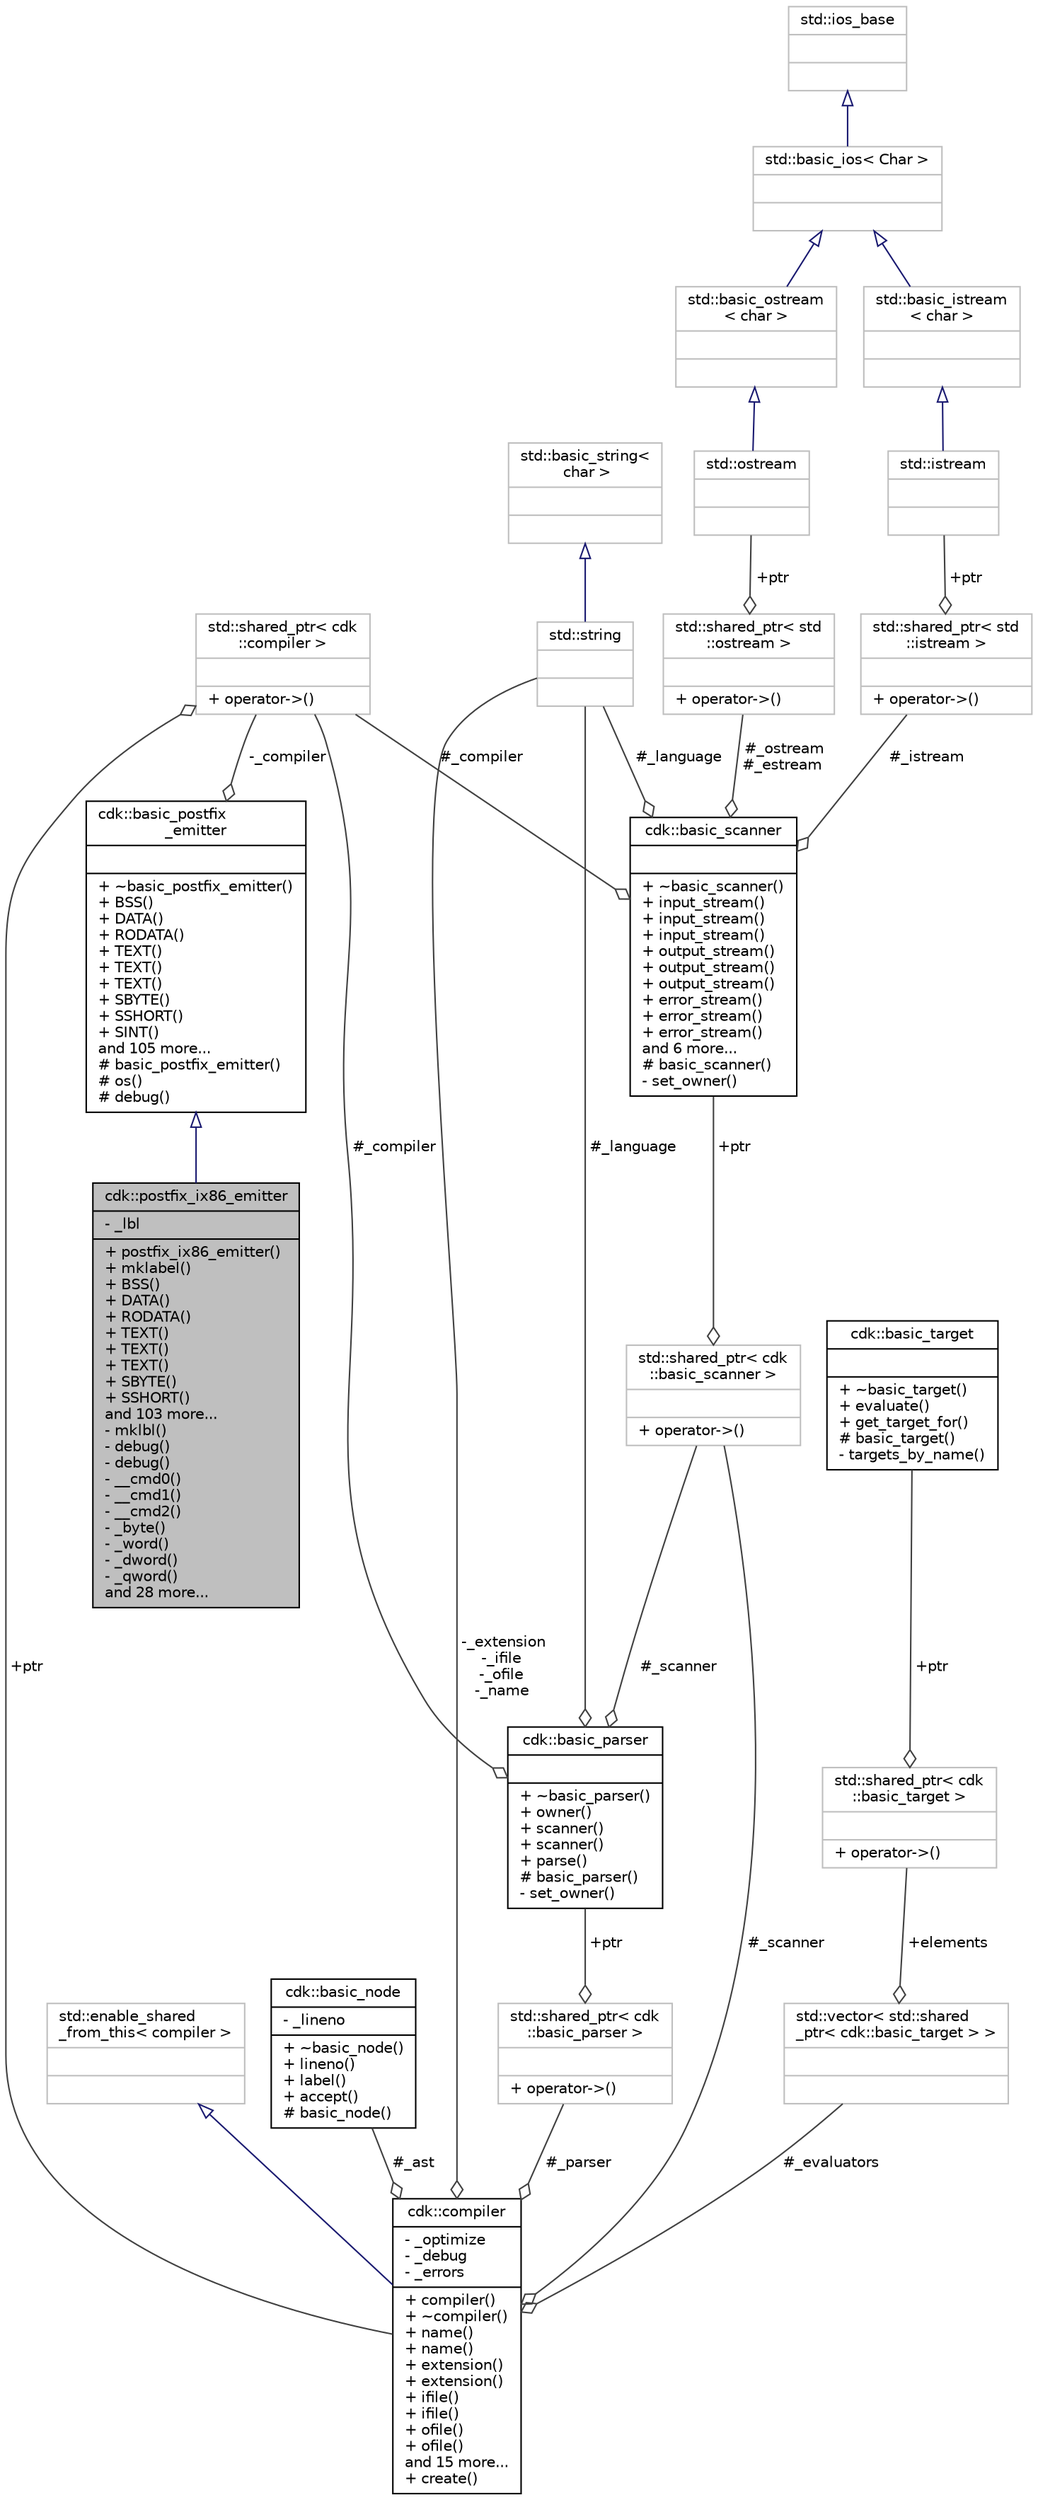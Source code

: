 digraph "cdk::postfix_ix86_emitter"
{
 // INTERACTIVE_SVG=YES
 // LATEX_PDF_SIZE
  edge [fontname="Helvetica",fontsize="10",labelfontname="Helvetica",labelfontsize="10"];
  node [fontname="Helvetica",fontsize="10",shape=record];
  Node1 [label="{cdk::postfix_ix86_emitter\n|- _lbl\l|+ postfix_ix86_emitter()\l+ mklabel()\l+ BSS()\l+ DATA()\l+ RODATA()\l+ TEXT()\l+ TEXT()\l+ TEXT()\l+ SBYTE()\l+ SSHORT()\land 103 more...\l- mklbl()\l- debug()\l- debug()\l- __cmd0()\l- __cmd1()\l- __cmd2()\l- _byte()\l- _word()\l- _dword()\l- _qword()\land 28 more...\l}",height=0.2,width=0.4,color="black", fillcolor="grey75", style="filled", fontcolor="black",tooltip=" "];
  Node2 -> Node1 [dir="back",color="midnightblue",fontsize="10",style="solid",arrowtail="onormal"];
  Node2 [label="{cdk::basic_postfix\l_emitter\n||+ ~basic_postfix_emitter()\l+ BSS()\l+ DATA()\l+ RODATA()\l+ TEXT()\l+ TEXT()\l+ TEXT()\l+ SBYTE()\l+ SSHORT()\l+ SINT()\land 105 more...\l# basic_postfix_emitter()\l# os()\l# debug()\l}",height=0.2,width=0.4,color="black", fillcolor="white", style="filled",URL="$classcdk_1_1basic__postfix__emitter.html",tooltip=" "];
  Node3 -> Node2 [color="grey25",fontsize="10",style="solid",label=" -_compiler" ,arrowhead="odiamond"];
  Node3 [label="{std::shared_ptr\< cdk\l::compiler \>\n||+ operator-\>()\l}",height=0.2,width=0.4,color="grey75", fillcolor="white", style="filled",tooltip=" "];
  Node4 -> Node3 [color="grey25",fontsize="10",style="solid",label=" +ptr" ,arrowhead="odiamond"];
  Node4 [label="{cdk::compiler\n|- _optimize\l- _debug\l- _errors\l|+ compiler()\l+ ~compiler()\l+ name()\l+ name()\l+ extension()\l+ extension()\l+ ifile()\l+ ifile()\l+ ofile()\l+ ofile()\land 15 more...\l+ create()\l}",height=0.2,width=0.4,color="black", fillcolor="white", style="filled",URL="$classcdk_1_1compiler.html",tooltip=" "];
  Node5 -> Node4 [dir="back",color="midnightblue",fontsize="10",style="solid",arrowtail="onormal"];
  Node5 [label="{std::enable_shared\l_from_this\< compiler \>\n||}",height=0.2,width=0.4,color="grey75", fillcolor="white", style="filled",tooltip=" "];
  Node6 -> Node4 [color="grey25",fontsize="10",style="solid",label=" #_ast" ,arrowhead="odiamond"];
  Node6 [label="{cdk::basic_node\n|- _lineno\l|+ ~basic_node()\l+ lineno()\l+ label()\l+ accept()\l# basic_node()\l}",height=0.2,width=0.4,color="black", fillcolor="white", style="filled",URL="$classcdk_1_1basic__node.html",tooltip=" "];
  Node7 -> Node4 [color="grey25",fontsize="10",style="solid",label=" #_parser" ,arrowhead="odiamond"];
  Node7 [label="{std::shared_ptr\< cdk\l::basic_parser \>\n||+ operator-\>()\l}",height=0.2,width=0.4,color="grey75", fillcolor="white", style="filled",tooltip=" "];
  Node8 -> Node7 [color="grey25",fontsize="10",style="solid",label=" +ptr" ,arrowhead="odiamond"];
  Node8 [label="{cdk::basic_parser\n||+ ~basic_parser()\l+ owner()\l+ scanner()\l+ scanner()\l+ parse()\l# basic_parser()\l- set_owner()\l}",height=0.2,width=0.4,color="black", fillcolor="white", style="filled",URL="$classcdk_1_1basic__parser.html",tooltip=" "];
  Node3 -> Node8 [color="grey25",fontsize="10",style="solid",label=" #_compiler" ,arrowhead="odiamond"];
  Node9 -> Node8 [color="grey25",fontsize="10",style="solid",label=" #_language" ,arrowhead="odiamond"];
  Node9 [label="{std::string\n||}",height=0.2,width=0.4,color="grey75", fillcolor="white", style="filled",tooltip="STL class."];
  Node10 -> Node9 [dir="back",color="midnightblue",fontsize="10",style="solid",arrowtail="onormal"];
  Node10 [label="{std::basic_string\<\l char \>\n||}",height=0.2,width=0.4,color="grey75", fillcolor="white", style="filled",tooltip="STL class."];
  Node11 -> Node8 [color="grey25",fontsize="10",style="solid",label=" #_scanner" ,arrowhead="odiamond"];
  Node11 [label="{std::shared_ptr\< cdk\l::basic_scanner \>\n||+ operator-\>()\l}",height=0.2,width=0.4,color="grey75", fillcolor="white", style="filled",tooltip=" "];
  Node12 -> Node11 [color="grey25",fontsize="10",style="solid",label=" +ptr" ,arrowhead="odiamond"];
  Node12 [label="{cdk::basic_scanner\n||+ ~basic_scanner()\l+ input_stream()\l+ input_stream()\l+ input_stream()\l+ output_stream()\l+ output_stream()\l+ output_stream()\l+ error_stream()\l+ error_stream()\l+ error_stream()\land 6 more...\l# basic_scanner()\l- set_owner()\l}",height=0.2,width=0.4,color="black", fillcolor="white", style="filled",URL="$classcdk_1_1basic__scanner.html",tooltip=" "];
  Node3 -> Node12 [color="grey25",fontsize="10",style="solid",label=" #_compiler" ,arrowhead="odiamond"];
  Node13 -> Node12 [color="grey25",fontsize="10",style="solid",label=" #_ostream\n#_estream" ,arrowhead="odiamond"];
  Node13 [label="{std::shared_ptr\< std\l::ostream \>\n||+ operator-\>()\l}",height=0.2,width=0.4,color="grey75", fillcolor="white", style="filled",tooltip=" "];
  Node14 -> Node13 [color="grey25",fontsize="10",style="solid",label=" +ptr" ,arrowhead="odiamond"];
  Node14 [label="{std::ostream\n||}",height=0.2,width=0.4,color="grey75", fillcolor="white", style="filled",tooltip="STL class."];
  Node15 -> Node14 [dir="back",color="midnightblue",fontsize="10",style="solid",arrowtail="onormal"];
  Node15 [label="{std::basic_ostream\l\< char \>\n||}",height=0.2,width=0.4,color="grey75", fillcolor="white", style="filled",tooltip="STL class."];
  Node16 -> Node15 [dir="back",color="midnightblue",fontsize="10",style="solid",arrowtail="onormal"];
  Node16 [label="{std::basic_ios\< Char \>\n||}",height=0.2,width=0.4,color="grey75", fillcolor="white", style="filled",tooltip="STL class."];
  Node17 -> Node16 [dir="back",color="midnightblue",fontsize="10",style="solid",arrowtail="onormal"];
  Node17 [label="{std::ios_base\n||}",height=0.2,width=0.4,color="grey75", fillcolor="white", style="filled",tooltip="STL class."];
  Node9 -> Node12 [color="grey25",fontsize="10",style="solid",label=" #_language" ,arrowhead="odiamond"];
  Node18 -> Node12 [color="grey25",fontsize="10",style="solid",label=" #_istream" ,arrowhead="odiamond"];
  Node18 [label="{std::shared_ptr\< std\l::istream \>\n||+ operator-\>()\l}",height=0.2,width=0.4,color="grey75", fillcolor="white", style="filled",tooltip=" "];
  Node19 -> Node18 [color="grey25",fontsize="10",style="solid",label=" +ptr" ,arrowhead="odiamond"];
  Node19 [label="{std::istream\n||}",height=0.2,width=0.4,color="grey75", fillcolor="white", style="filled",tooltip="STL class."];
  Node20 -> Node19 [dir="back",color="midnightblue",fontsize="10",style="solid",arrowtail="onormal"];
  Node20 [label="{std::basic_istream\l\< char \>\n||}",height=0.2,width=0.4,color="grey75", fillcolor="white", style="filled",tooltip="STL class."];
  Node16 -> Node20 [dir="back",color="midnightblue",fontsize="10",style="solid",arrowtail="onormal"];
  Node9 -> Node4 [color="grey25",fontsize="10",style="solid",label=" -_extension\n-_ifile\n-_ofile\n-_name" ,arrowhead="odiamond"];
  Node11 -> Node4 [color="grey25",fontsize="10",style="solid",label=" #_scanner" ,arrowhead="odiamond"];
  Node21 -> Node4 [color="grey25",fontsize="10",style="solid",label=" #_evaluators" ,arrowhead="odiamond"];
  Node21 [label="{std::vector\< std::shared\l_ptr\< cdk::basic_target \> \>\n||}",height=0.2,width=0.4,color="grey75", fillcolor="white", style="filled",tooltip=" "];
  Node22 -> Node21 [color="grey25",fontsize="10",style="solid",label=" +elements" ,arrowhead="odiamond"];
  Node22 [label="{std::shared_ptr\< cdk\l::basic_target \>\n||+ operator-\>()\l}",height=0.2,width=0.4,color="grey75", fillcolor="white", style="filled",tooltip=" "];
  Node23 -> Node22 [color="grey25",fontsize="10",style="solid",label=" +ptr" ,arrowhead="odiamond"];
  Node23 [label="{cdk::basic_target\n||+ ~basic_target()\l+ evaluate()\l+ get_target_for()\l# basic_target()\l- targets_by_name()\l}",height=0.2,width=0.4,color="black", fillcolor="white", style="filled",URL="$classcdk_1_1basic__target.html",tooltip=" "];
}
